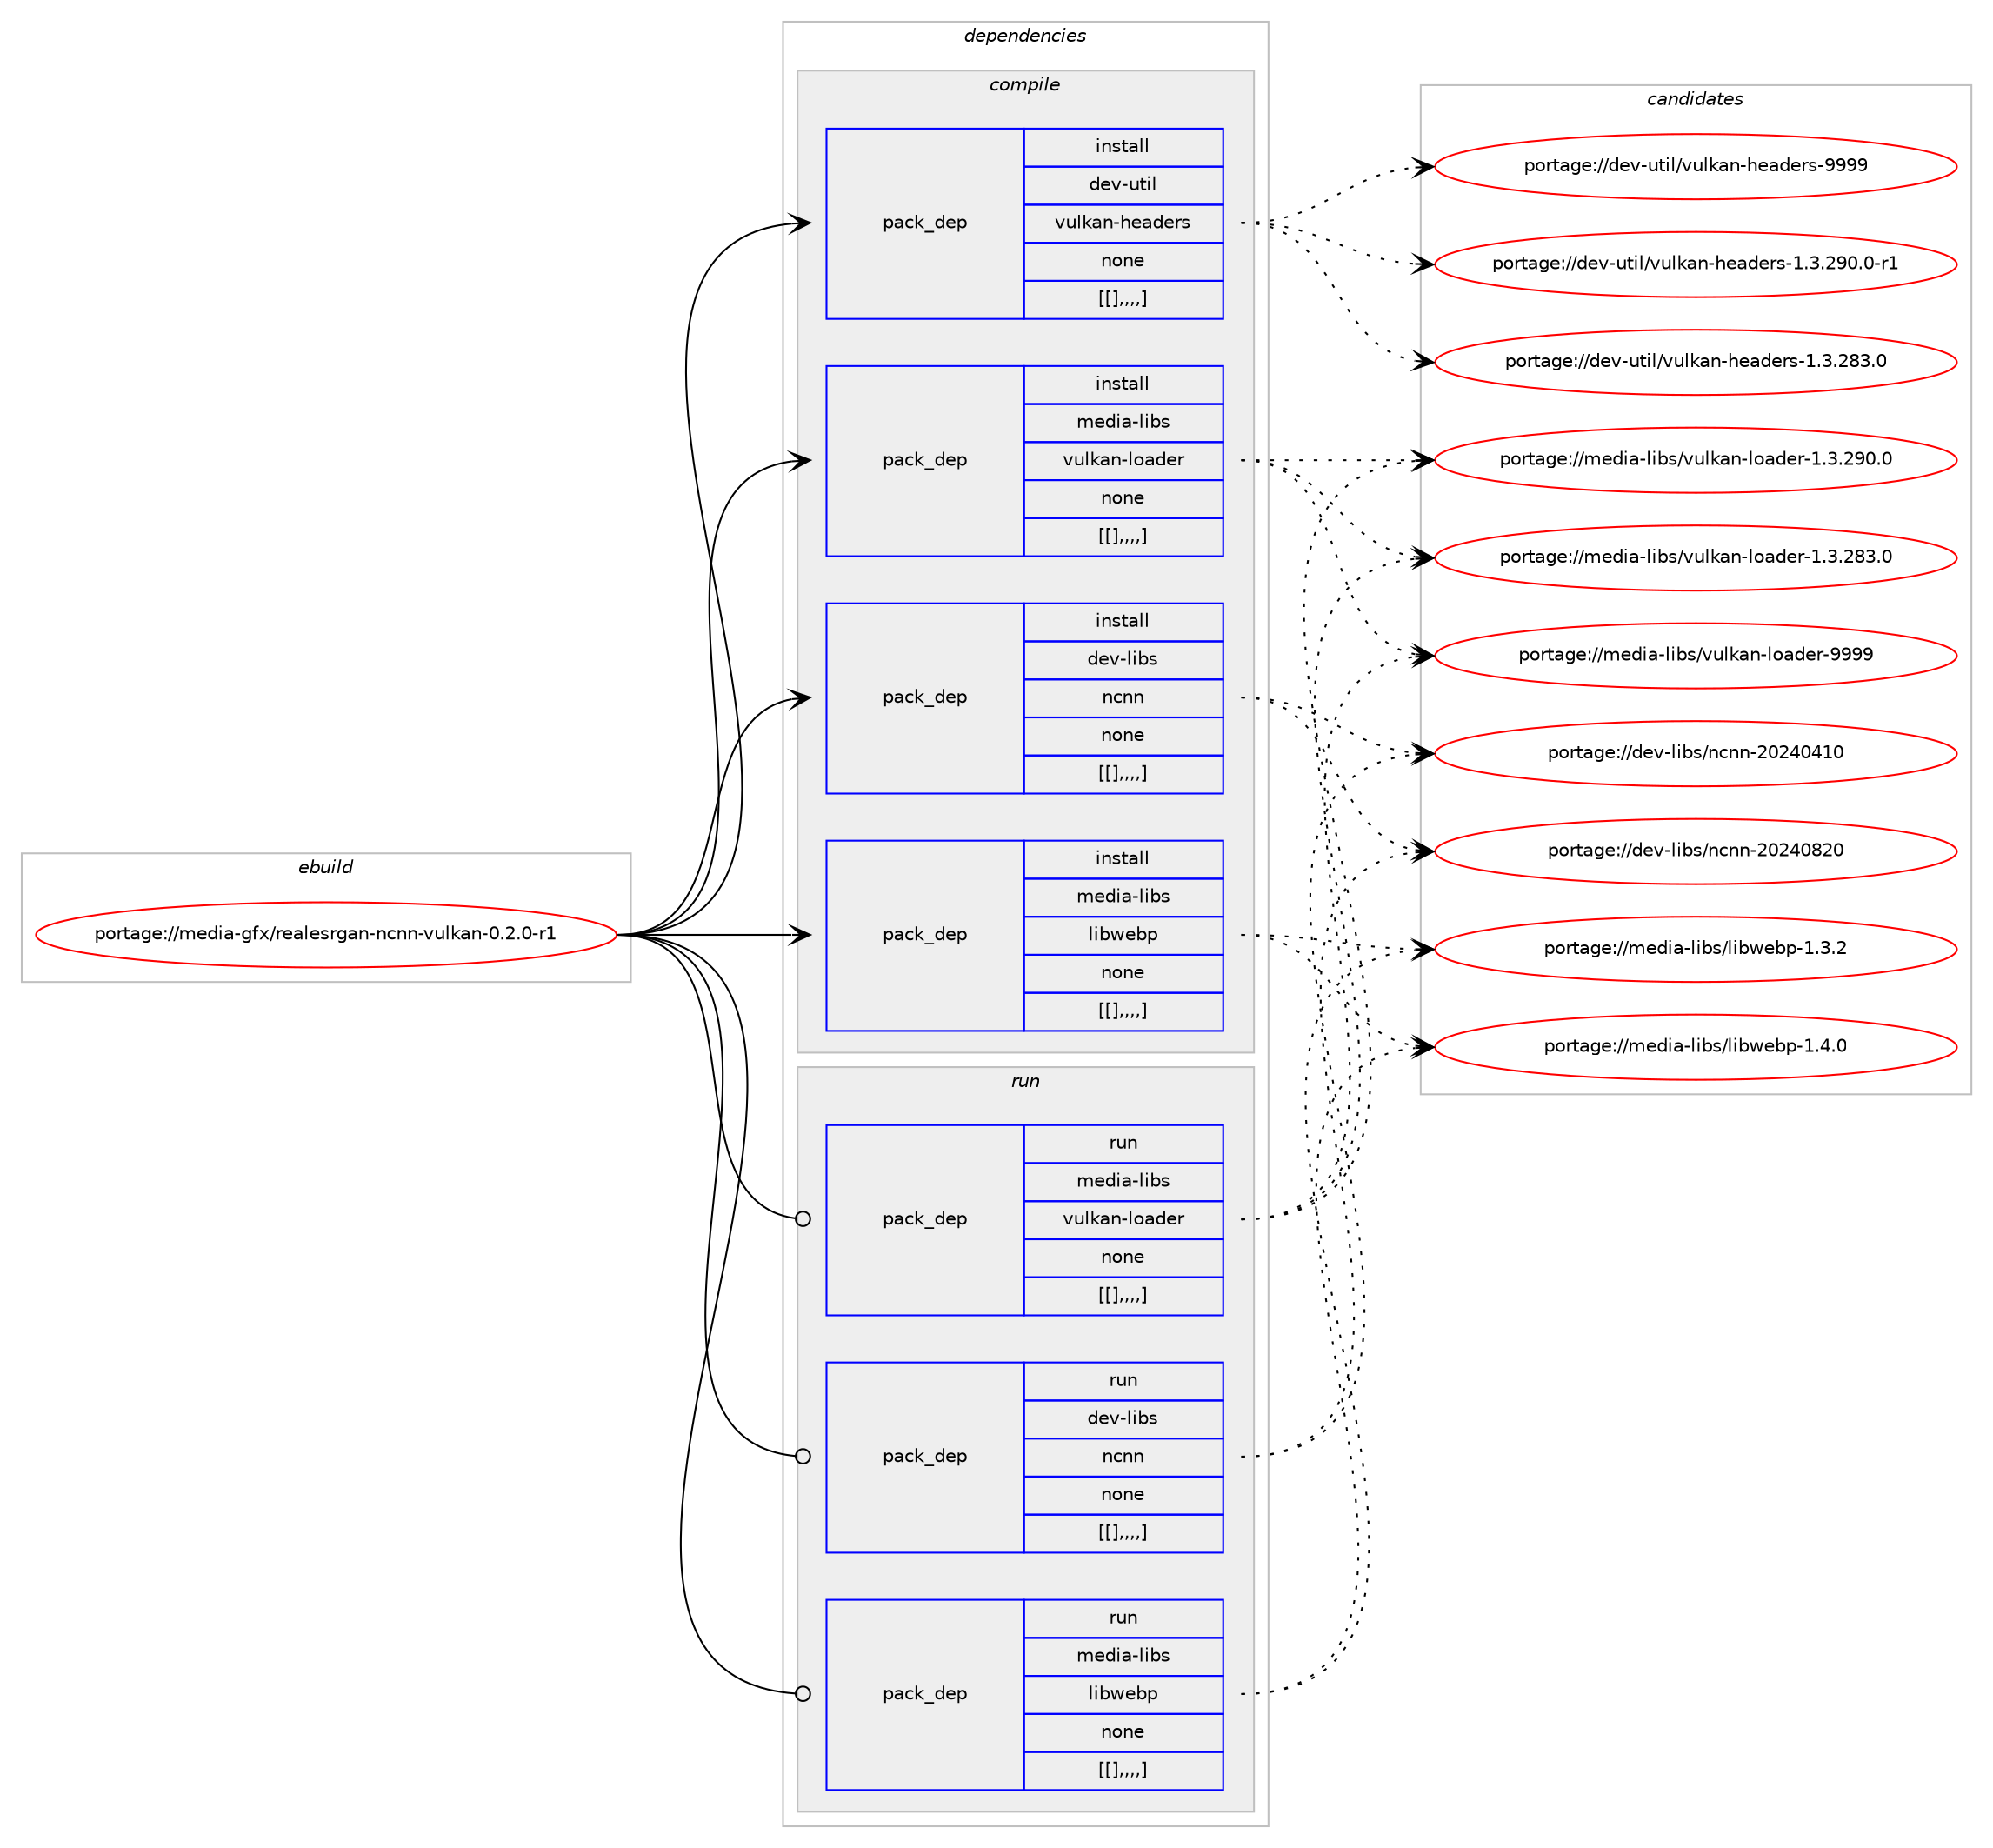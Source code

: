 digraph prolog {

# *************
# Graph options
# *************

newrank=true;
concentrate=true;
compound=true;
graph [rankdir=LR,fontname=Helvetica,fontsize=10,ranksep=1.5];#, ranksep=2.5, nodesep=0.2];
edge  [arrowhead=vee];
node  [fontname=Helvetica,fontsize=10];

# **********
# The ebuild
# **********

subgraph cluster_leftcol {
color=gray;
label=<<i>ebuild</i>>;
id [label="portage://media-gfx/realesrgan-ncnn-vulkan-0.2.0-r1", color=red, width=4, href="../media-gfx/realesrgan-ncnn-vulkan-0.2.0-r1.svg"];
}

# ****************
# The dependencies
# ****************

subgraph cluster_midcol {
color=gray;
label=<<i>dependencies</i>>;
subgraph cluster_compile {
fillcolor="#eeeeee";
style=filled;
label=<<i>compile</i>>;
subgraph pack229434 {
dependency309087 [label=<<TABLE BORDER="0" CELLBORDER="1" CELLSPACING="0" CELLPADDING="4" WIDTH="220"><TR><TD ROWSPAN="6" CELLPADDING="30">pack_dep</TD></TR><TR><TD WIDTH="110">install</TD></TR><TR><TD>dev-libs</TD></TR><TR><TD>ncnn</TD></TR><TR><TD>none</TD></TR><TR><TD>[[],,,,]</TD></TR></TABLE>>, shape=none, color=blue];
}
id:e -> dependency309087:w [weight=20,style="solid",arrowhead="vee"];
subgraph pack229435 {
dependency309088 [label=<<TABLE BORDER="0" CELLBORDER="1" CELLSPACING="0" CELLPADDING="4" WIDTH="220"><TR><TD ROWSPAN="6" CELLPADDING="30">pack_dep</TD></TR><TR><TD WIDTH="110">install</TD></TR><TR><TD>dev-util</TD></TR><TR><TD>vulkan-headers</TD></TR><TR><TD>none</TD></TR><TR><TD>[[],,,,]</TD></TR></TABLE>>, shape=none, color=blue];
}
id:e -> dependency309088:w [weight=20,style="solid",arrowhead="vee"];
subgraph pack229436 {
dependency309089 [label=<<TABLE BORDER="0" CELLBORDER="1" CELLSPACING="0" CELLPADDING="4" WIDTH="220"><TR><TD ROWSPAN="6" CELLPADDING="30">pack_dep</TD></TR><TR><TD WIDTH="110">install</TD></TR><TR><TD>media-libs</TD></TR><TR><TD>libwebp</TD></TR><TR><TD>none</TD></TR><TR><TD>[[],,,,]</TD></TR></TABLE>>, shape=none, color=blue];
}
id:e -> dependency309089:w [weight=20,style="solid",arrowhead="vee"];
subgraph pack229437 {
dependency309090 [label=<<TABLE BORDER="0" CELLBORDER="1" CELLSPACING="0" CELLPADDING="4" WIDTH="220"><TR><TD ROWSPAN="6" CELLPADDING="30">pack_dep</TD></TR><TR><TD WIDTH="110">install</TD></TR><TR><TD>media-libs</TD></TR><TR><TD>vulkan-loader</TD></TR><TR><TD>none</TD></TR><TR><TD>[[],,,,]</TD></TR></TABLE>>, shape=none, color=blue];
}
id:e -> dependency309090:w [weight=20,style="solid",arrowhead="vee"];
}
subgraph cluster_compileandrun {
fillcolor="#eeeeee";
style=filled;
label=<<i>compile and run</i>>;
}
subgraph cluster_run {
fillcolor="#eeeeee";
style=filled;
label=<<i>run</i>>;
subgraph pack229438 {
dependency309091 [label=<<TABLE BORDER="0" CELLBORDER="1" CELLSPACING="0" CELLPADDING="4" WIDTH="220"><TR><TD ROWSPAN="6" CELLPADDING="30">pack_dep</TD></TR><TR><TD WIDTH="110">run</TD></TR><TR><TD>dev-libs</TD></TR><TR><TD>ncnn</TD></TR><TR><TD>none</TD></TR><TR><TD>[[],,,,]</TD></TR></TABLE>>, shape=none, color=blue];
}
id:e -> dependency309091:w [weight=20,style="solid",arrowhead="odot"];
subgraph pack229439 {
dependency309092 [label=<<TABLE BORDER="0" CELLBORDER="1" CELLSPACING="0" CELLPADDING="4" WIDTH="220"><TR><TD ROWSPAN="6" CELLPADDING="30">pack_dep</TD></TR><TR><TD WIDTH="110">run</TD></TR><TR><TD>media-libs</TD></TR><TR><TD>libwebp</TD></TR><TR><TD>none</TD></TR><TR><TD>[[],,,,]</TD></TR></TABLE>>, shape=none, color=blue];
}
id:e -> dependency309092:w [weight=20,style="solid",arrowhead="odot"];
subgraph pack229440 {
dependency309093 [label=<<TABLE BORDER="0" CELLBORDER="1" CELLSPACING="0" CELLPADDING="4" WIDTH="220"><TR><TD ROWSPAN="6" CELLPADDING="30">pack_dep</TD></TR><TR><TD WIDTH="110">run</TD></TR><TR><TD>media-libs</TD></TR><TR><TD>vulkan-loader</TD></TR><TR><TD>none</TD></TR><TR><TD>[[],,,,]</TD></TR></TABLE>>, shape=none, color=blue];
}
id:e -> dependency309093:w [weight=20,style="solid",arrowhead="odot"];
}
}

# **************
# The candidates
# **************

subgraph cluster_choices {
rank=same;
color=gray;
label=<<i>candidates</i>>;

subgraph choice229434 {
color=black;
nodesep=1;
choice10010111845108105981154711099110110455048505248565048 [label="portage://dev-libs/ncnn-20240820", color=red, width=4,href="../dev-libs/ncnn-20240820.svg"];
choice10010111845108105981154711099110110455048505248524948 [label="portage://dev-libs/ncnn-20240410", color=red, width=4,href="../dev-libs/ncnn-20240410.svg"];
dependency309087:e -> choice10010111845108105981154711099110110455048505248565048:w [style=dotted,weight="100"];
dependency309087:e -> choice10010111845108105981154711099110110455048505248524948:w [style=dotted,weight="100"];
}
subgraph choice229435 {
color=black;
nodesep=1;
choice10010111845117116105108471181171081079711045104101971001011141154557575757 [label="portage://dev-util/vulkan-headers-9999", color=red, width=4,href="../dev-util/vulkan-headers-9999.svg"];
choice1001011184511711610510847118117108107971104510410197100101114115454946514650574846484511449 [label="portage://dev-util/vulkan-headers-1.3.290.0-r1", color=red, width=4,href="../dev-util/vulkan-headers-1.3.290.0-r1.svg"];
choice100101118451171161051084711811710810797110451041019710010111411545494651465056514648 [label="portage://dev-util/vulkan-headers-1.3.283.0", color=red, width=4,href="../dev-util/vulkan-headers-1.3.283.0.svg"];
dependency309088:e -> choice10010111845117116105108471181171081079711045104101971001011141154557575757:w [style=dotted,weight="100"];
dependency309088:e -> choice1001011184511711610510847118117108107971104510410197100101114115454946514650574846484511449:w [style=dotted,weight="100"];
dependency309088:e -> choice100101118451171161051084711811710810797110451041019710010111411545494651465056514648:w [style=dotted,weight="100"];
}
subgraph choice229436 {
color=black;
nodesep=1;
choice109101100105974510810598115471081059811910198112454946524648 [label="portage://media-libs/libwebp-1.4.0", color=red, width=4,href="../media-libs/libwebp-1.4.0.svg"];
choice109101100105974510810598115471081059811910198112454946514650 [label="portage://media-libs/libwebp-1.3.2", color=red, width=4,href="../media-libs/libwebp-1.3.2.svg"];
dependency309089:e -> choice109101100105974510810598115471081059811910198112454946524648:w [style=dotted,weight="100"];
dependency309089:e -> choice109101100105974510810598115471081059811910198112454946514650:w [style=dotted,weight="100"];
}
subgraph choice229437 {
color=black;
nodesep=1;
choice109101100105974510810598115471181171081079711045108111971001011144557575757 [label="portage://media-libs/vulkan-loader-9999", color=red, width=4,href="../media-libs/vulkan-loader-9999.svg"];
choice1091011001059745108105981154711811710810797110451081119710010111445494651465057484648 [label="portage://media-libs/vulkan-loader-1.3.290.0", color=red, width=4,href="../media-libs/vulkan-loader-1.3.290.0.svg"];
choice1091011001059745108105981154711811710810797110451081119710010111445494651465056514648 [label="portage://media-libs/vulkan-loader-1.3.283.0", color=red, width=4,href="../media-libs/vulkan-loader-1.3.283.0.svg"];
dependency309090:e -> choice109101100105974510810598115471181171081079711045108111971001011144557575757:w [style=dotted,weight="100"];
dependency309090:e -> choice1091011001059745108105981154711811710810797110451081119710010111445494651465057484648:w [style=dotted,weight="100"];
dependency309090:e -> choice1091011001059745108105981154711811710810797110451081119710010111445494651465056514648:w [style=dotted,weight="100"];
}
subgraph choice229438 {
color=black;
nodesep=1;
choice10010111845108105981154711099110110455048505248565048 [label="portage://dev-libs/ncnn-20240820", color=red, width=4,href="../dev-libs/ncnn-20240820.svg"];
choice10010111845108105981154711099110110455048505248524948 [label="portage://dev-libs/ncnn-20240410", color=red, width=4,href="../dev-libs/ncnn-20240410.svg"];
dependency309091:e -> choice10010111845108105981154711099110110455048505248565048:w [style=dotted,weight="100"];
dependency309091:e -> choice10010111845108105981154711099110110455048505248524948:w [style=dotted,weight="100"];
}
subgraph choice229439 {
color=black;
nodesep=1;
choice109101100105974510810598115471081059811910198112454946524648 [label="portage://media-libs/libwebp-1.4.0", color=red, width=4,href="../media-libs/libwebp-1.4.0.svg"];
choice109101100105974510810598115471081059811910198112454946514650 [label="portage://media-libs/libwebp-1.3.2", color=red, width=4,href="../media-libs/libwebp-1.3.2.svg"];
dependency309092:e -> choice109101100105974510810598115471081059811910198112454946524648:w [style=dotted,weight="100"];
dependency309092:e -> choice109101100105974510810598115471081059811910198112454946514650:w [style=dotted,weight="100"];
}
subgraph choice229440 {
color=black;
nodesep=1;
choice109101100105974510810598115471181171081079711045108111971001011144557575757 [label="portage://media-libs/vulkan-loader-9999", color=red, width=4,href="../media-libs/vulkan-loader-9999.svg"];
choice1091011001059745108105981154711811710810797110451081119710010111445494651465057484648 [label="portage://media-libs/vulkan-loader-1.3.290.0", color=red, width=4,href="../media-libs/vulkan-loader-1.3.290.0.svg"];
choice1091011001059745108105981154711811710810797110451081119710010111445494651465056514648 [label="portage://media-libs/vulkan-loader-1.3.283.0", color=red, width=4,href="../media-libs/vulkan-loader-1.3.283.0.svg"];
dependency309093:e -> choice109101100105974510810598115471181171081079711045108111971001011144557575757:w [style=dotted,weight="100"];
dependency309093:e -> choice1091011001059745108105981154711811710810797110451081119710010111445494651465057484648:w [style=dotted,weight="100"];
dependency309093:e -> choice1091011001059745108105981154711811710810797110451081119710010111445494651465056514648:w [style=dotted,weight="100"];
}
}

}
